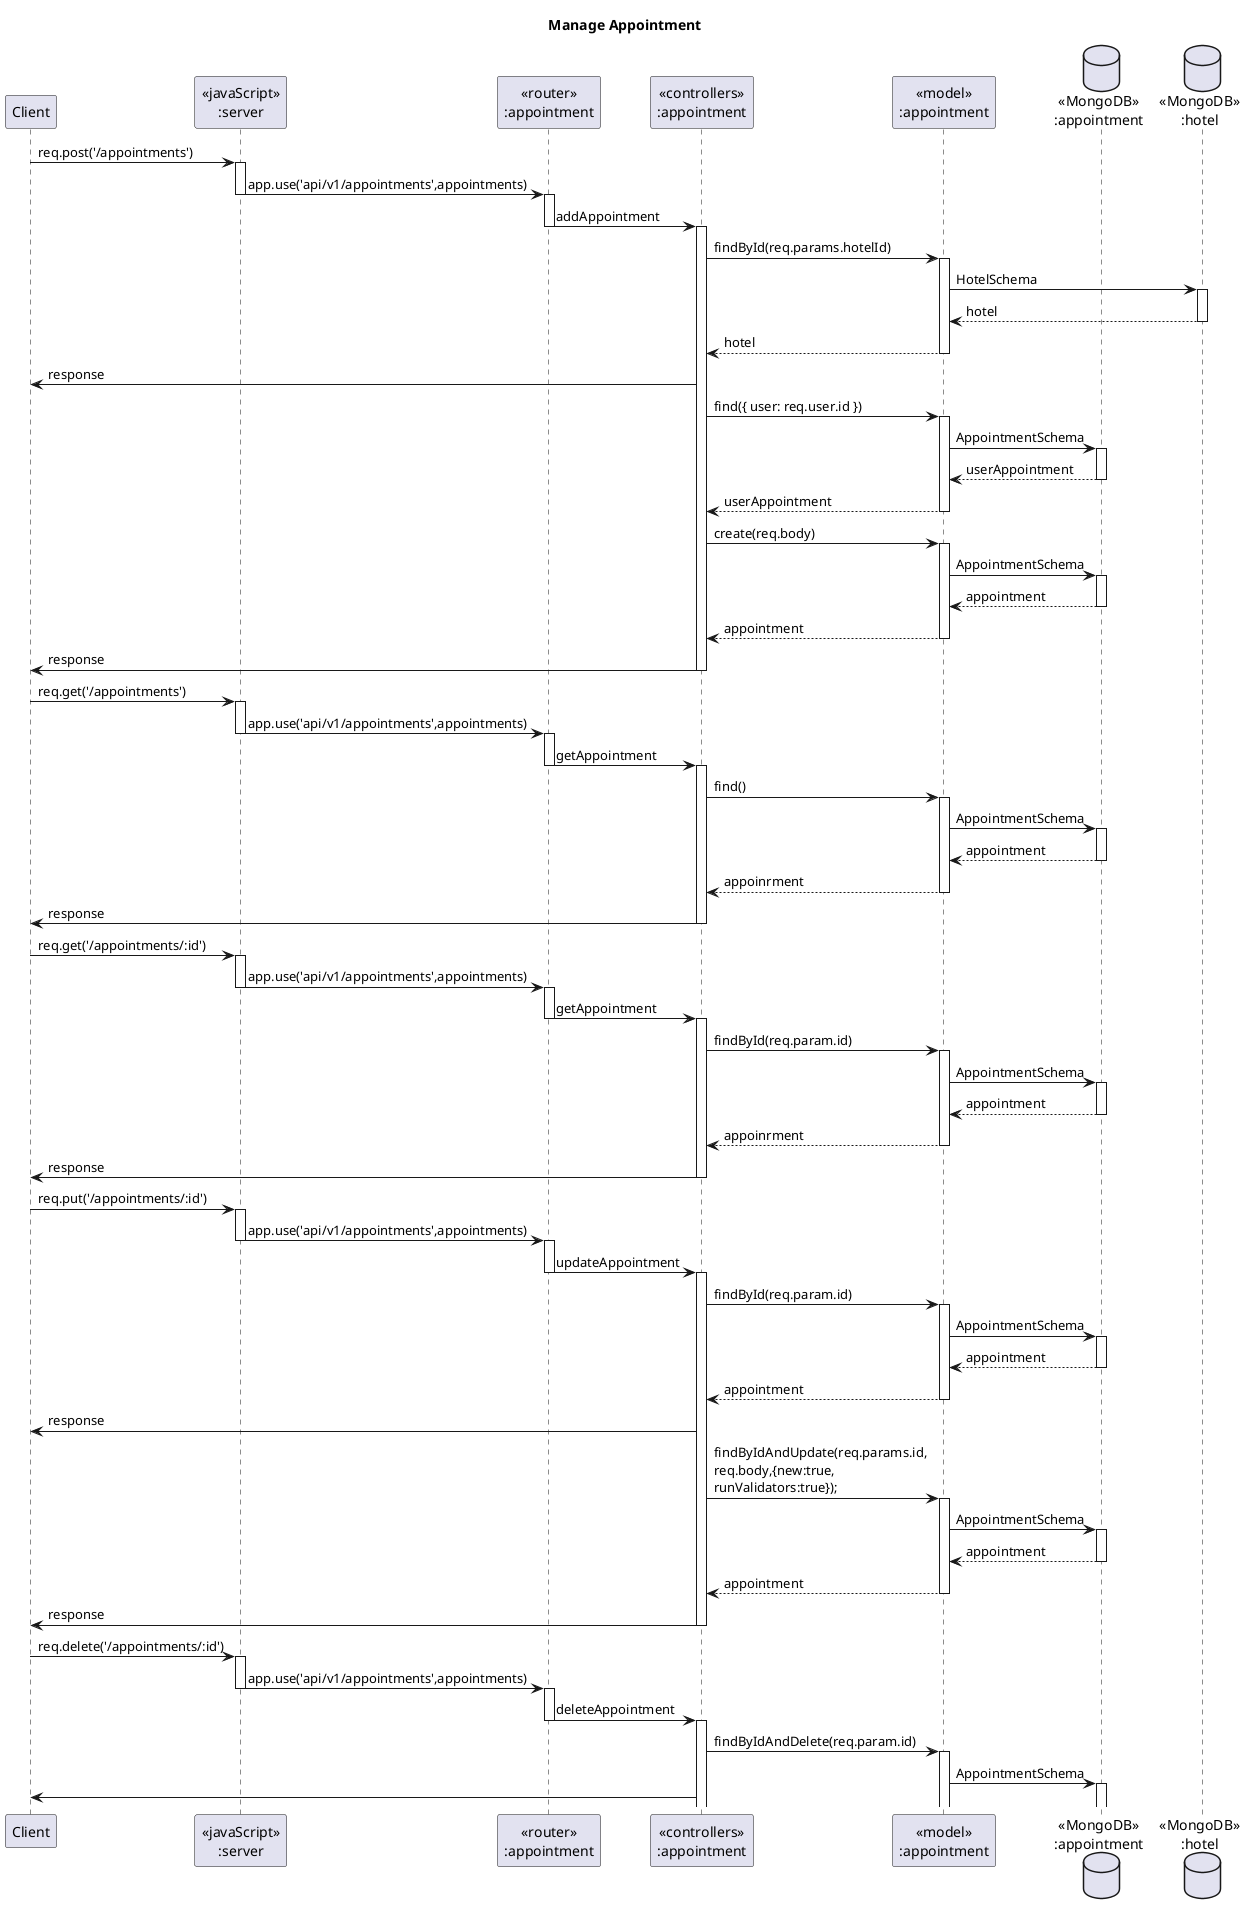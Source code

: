 @startuml Manage Appointment

title "Manage Appointment"

participant "Client" as client
participant "<<javaScript>>\n:server" as server
participant "<<router>>\n:appointment" as appointment
participant "<<controllers>>\n:appointment" as controllerAppointment
participant "<<model>>\n:appointment" as modelAppointment
database "<<MongoDB>>\n:appointment" as appointmentDatabase
database "<<MongoDB>>\n:hotel" as hotelDatabase
'database "<<MongoDB>>\n:user" as userDatabase

client->server ++:req.post('/appointments')
server->appointment --++:app.use('api/v1/appointments',appointments)
appointment -> controllerAppointment --++:addAppointment
controllerAppointment->modelAppointment ++:findById(req.params.hotelId)
modelAppointment ->hotelDatabase ++: HotelSchema
hotelDatabase --> modelAppointment --: hotel
controllerAppointment <-- modelAppointment --:hotel
controllerAppointment->client :response

controllerAppointment->modelAppointment ++:find({ user: req.user.id })
modelAppointment ->appointmentDatabase ++:AppointmentSchema
appointmentDatabase --> modelAppointment --:userAppointment
modelAppointment --> controllerAppointment --:userAppointment

controllerAppointment->modelAppointment ++:create(req.body)
modelAppointment->appointmentDatabase ++:AppointmentSchema
appointmentDatabase-->modelAppointment --:appointment
modelAppointment-->controllerAppointment --:appointment
controllerAppointment -> client --: response

client->server ++:req.get('/appointments')
server->appointment --++:app.use('api/v1/appointments',appointments)
appointment->controllerAppointment --++:getAppointment
controllerAppointment->modelAppointment ++:find()
modelAppointment->appointmentDatabase ++:AppointmentSchema
appointmentDatabase-->modelAppointment --:appointment
modelAppointment-->controllerAppointment --:appoinrment
controllerAppointment->client --:response

client->server ++:req.get('/appointments/:id')
server->appointment --++:app.use('api/v1/appointments',appointments)
appointment->controllerAppointment --++:getAppointment
controllerAppointment->modelAppointment ++:findById(req.param.id)
modelAppointment->appointmentDatabase ++:AppointmentSchema
appointmentDatabase-->modelAppointment --:appointment
modelAppointment-->controllerAppointment --:appoinrment
controllerAppointment->client --:response

client->server ++:req.put('/appointments/:id')
server->appointment --++:app.use('api/v1/appointments',appointments)
appointment->controllerAppointment --++:updateAppointment
controllerAppointment->modelAppointment ++:findById(req.param.id)
modelAppointment->appointmentDatabase ++:AppointmentSchema
appointmentDatabase-->modelAppointment --:appointment
modelAppointment-->controllerAppointment --:appointment
controllerAppointment->client :response
controllerAppointment->modelAppointment ++:findByIdAndUpdate(req.params.id,\nreq.body,{new:true,\nrunValidators:true});
modelAppointment->appointmentDatabase ++:AppointmentSchema
appointmentDatabase-->modelAppointment --:appointment
modelAppointment-->controllerAppointment --:appointment
controllerAppointment->client --:response

client->server ++:req.delete('/appointments/:id')
server->appointment --++:app.use('api/v1/appointments',appointments)
appointment->controllerAppointment --++:deleteAppointment
controllerAppointment->modelAppointment ++:findByIdAndDelete(req.param.id)
modelAppointment->appointmentDatabase ++:AppointmentSchema
controllerAppointment->client
@enduml
